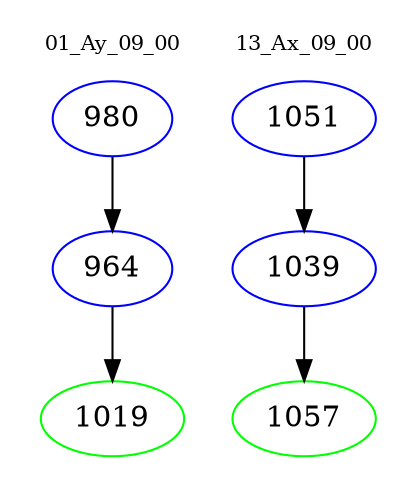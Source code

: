 digraph{
subgraph cluster_0 {
color = white
label = "01_Ay_09_00";
fontsize=10;
T0_980 [label="980", color="blue"]
T0_980 -> T0_964 [color="black"]
T0_964 [label="964", color="blue"]
T0_964 -> T0_1019 [color="black"]
T0_1019 [label="1019", color="green"]
}
subgraph cluster_1 {
color = white
label = "13_Ax_09_00";
fontsize=10;
T1_1051 [label="1051", color="blue"]
T1_1051 -> T1_1039 [color="black"]
T1_1039 [label="1039", color="blue"]
T1_1039 -> T1_1057 [color="black"]
T1_1057 [label="1057", color="green"]
}
}
